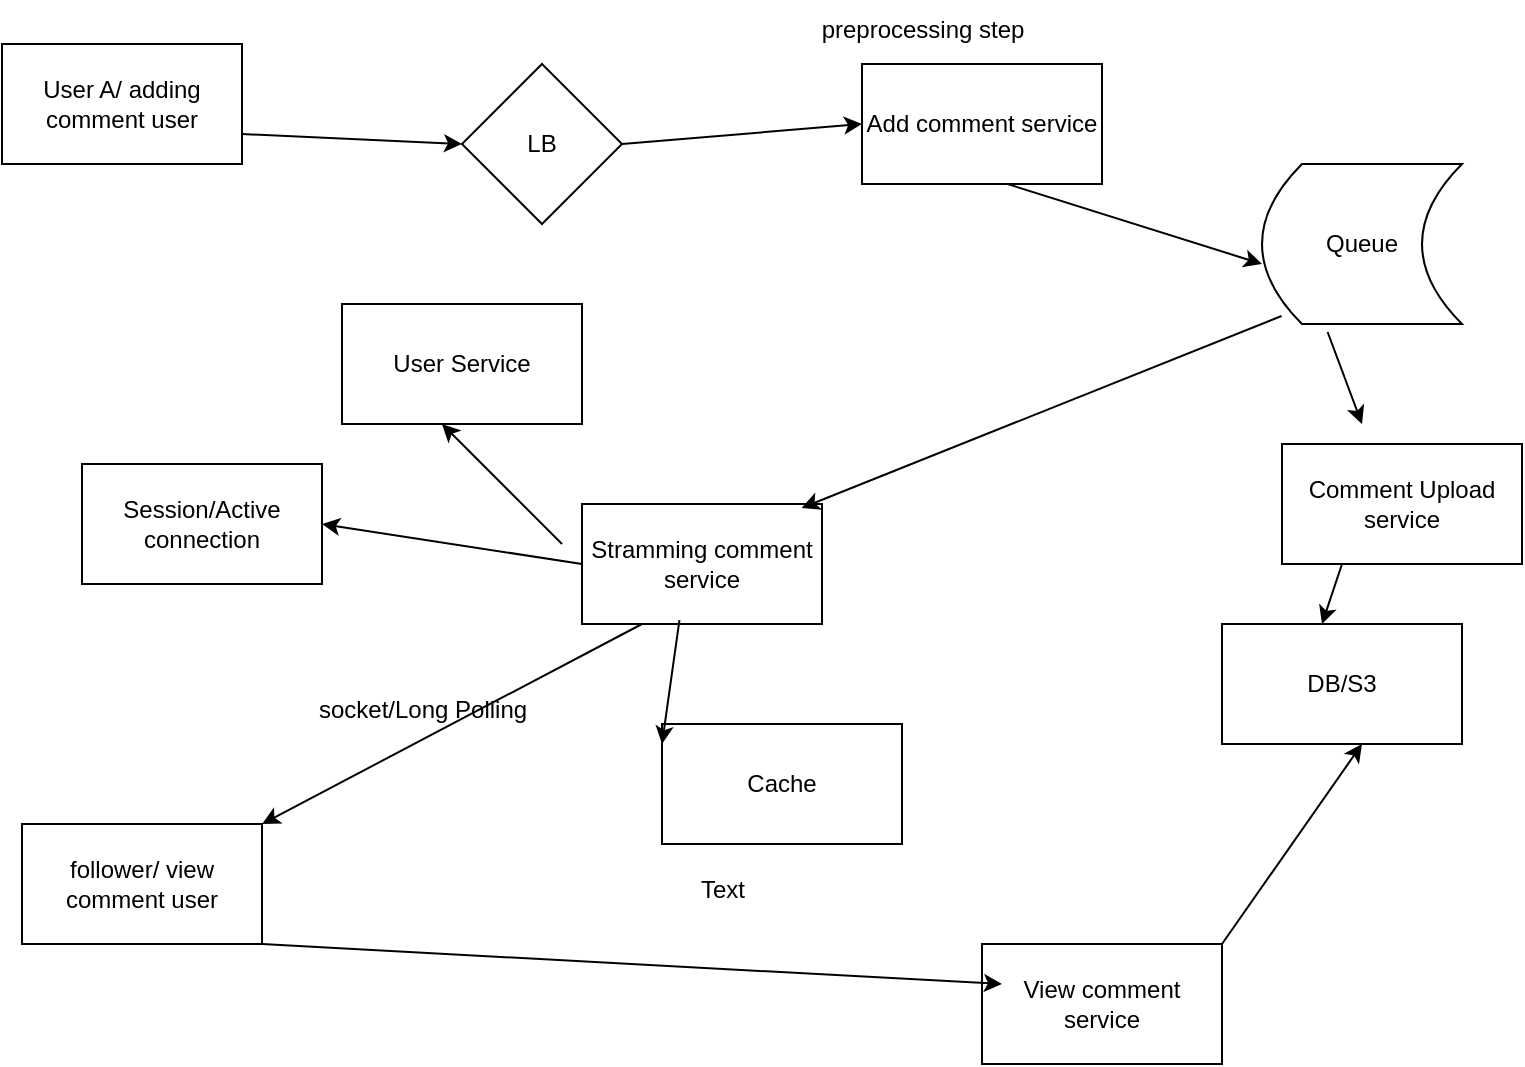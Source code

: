 <mxfile version="22.1.16" type="device">
  <diagram name="Page-1" id="gAybWdLIFcvAJPXLhk_q">
    <mxGraphModel dx="1754" dy="896" grid="1" gridSize="10" guides="1" tooltips="1" connect="1" arrows="1" fold="1" page="1" pageScale="1" pageWidth="850" pageHeight="1100" math="0" shadow="0">
      <root>
        <mxCell id="0" />
        <mxCell id="1" parent="0" />
        <mxCell id="VG9rCIq1iW1vo5ly2vEa-1" value="User A/ adding comment user" style="rounded=0;whiteSpace=wrap;html=1;" vertex="1" parent="1">
          <mxGeometry x="30" y="130" width="120" height="60" as="geometry" />
        </mxCell>
        <mxCell id="VG9rCIq1iW1vo5ly2vEa-2" value="follower/ view comment user" style="rounded=0;whiteSpace=wrap;html=1;" vertex="1" parent="1">
          <mxGeometry x="40" y="520" width="120" height="60" as="geometry" />
        </mxCell>
        <mxCell id="VG9rCIq1iW1vo5ly2vEa-3" value="LB" style="rhombus;whiteSpace=wrap;html=1;" vertex="1" parent="1">
          <mxGeometry x="260" y="140" width="80" height="80" as="geometry" />
        </mxCell>
        <mxCell id="VG9rCIq1iW1vo5ly2vEa-4" value="" style="endArrow=classic;html=1;rounded=0;exitX=1;exitY=0.75;exitDx=0;exitDy=0;" edge="1" parent="1" source="VG9rCIq1iW1vo5ly2vEa-1">
          <mxGeometry width="50" height="50" relative="1" as="geometry">
            <mxPoint x="210" y="230" as="sourcePoint" />
            <mxPoint x="260" y="180" as="targetPoint" />
          </mxGeometry>
        </mxCell>
        <mxCell id="VG9rCIq1iW1vo5ly2vEa-5" value="" style="endArrow=classic;html=1;rounded=0;" edge="1" parent="1">
          <mxGeometry width="50" height="50" relative="1" as="geometry">
            <mxPoint x="340" y="180" as="sourcePoint" />
            <mxPoint x="460" y="170" as="targetPoint" />
          </mxGeometry>
        </mxCell>
        <mxCell id="VG9rCIq1iW1vo5ly2vEa-6" value="Add comment service" style="rounded=0;whiteSpace=wrap;html=1;" vertex="1" parent="1">
          <mxGeometry x="460" y="140" width="120" height="60" as="geometry" />
        </mxCell>
        <mxCell id="VG9rCIq1iW1vo5ly2vEa-7" value="Stramming comment service" style="rounded=0;whiteSpace=wrap;html=1;" vertex="1" parent="1">
          <mxGeometry x="320" y="360" width="120" height="60" as="geometry" />
        </mxCell>
        <mxCell id="VG9rCIq1iW1vo5ly2vEa-8" value="User Service" style="rounded=0;whiteSpace=wrap;html=1;" vertex="1" parent="1">
          <mxGeometry x="200" y="260" width="120" height="60" as="geometry" />
        </mxCell>
        <mxCell id="VG9rCIq1iW1vo5ly2vEa-10" value="Queue" style="shape=dataStorage;whiteSpace=wrap;html=1;fixedSize=1;" vertex="1" parent="1">
          <mxGeometry x="660" y="190" width="100" height="80" as="geometry" />
        </mxCell>
        <mxCell id="VG9rCIq1iW1vo5ly2vEa-11" value="" style="endArrow=classic;html=1;rounded=0;exitX=0.606;exitY=1;exitDx=0;exitDy=0;exitPerimeter=0;" edge="1" parent="1" source="VG9rCIq1iW1vo5ly2vEa-6">
          <mxGeometry width="50" height="50" relative="1" as="geometry">
            <mxPoint x="610" y="290" as="sourcePoint" />
            <mxPoint x="660" y="240" as="targetPoint" />
          </mxGeometry>
        </mxCell>
        <mxCell id="VG9rCIq1iW1vo5ly2vEa-12" value="Comment Upload service" style="rounded=0;whiteSpace=wrap;html=1;" vertex="1" parent="1">
          <mxGeometry x="670" y="330" width="120" height="60" as="geometry" />
        </mxCell>
        <mxCell id="VG9rCIq1iW1vo5ly2vEa-13" value="DB/S3" style="rounded=0;whiteSpace=wrap;html=1;" vertex="1" parent="1">
          <mxGeometry x="640" y="420" width="120" height="60" as="geometry" />
        </mxCell>
        <mxCell id="VG9rCIq1iW1vo5ly2vEa-14" value="" style="endArrow=classic;html=1;rounded=0;exitX=0.25;exitY=1;exitDx=0;exitDy=0;" edge="1" parent="1" source="VG9rCIq1iW1vo5ly2vEa-12">
          <mxGeometry width="50" height="50" relative="1" as="geometry">
            <mxPoint x="640" y="470" as="sourcePoint" />
            <mxPoint x="690" y="420" as="targetPoint" />
          </mxGeometry>
        </mxCell>
        <mxCell id="VG9rCIq1iW1vo5ly2vEa-15" value="" style="endArrow=classic;html=1;rounded=0;exitX=0.328;exitY=1.05;exitDx=0;exitDy=0;exitPerimeter=0;" edge="1" parent="1" source="VG9rCIq1iW1vo5ly2vEa-10">
          <mxGeometry width="50" height="50" relative="1" as="geometry">
            <mxPoint x="620" y="370" as="sourcePoint" />
            <mxPoint x="710" y="320" as="targetPoint" />
          </mxGeometry>
        </mxCell>
        <mxCell id="VG9rCIq1iW1vo5ly2vEa-16" value="" style="endArrow=classic;html=1;rounded=0;exitX=0.098;exitY=0.95;exitDx=0;exitDy=0;exitPerimeter=0;entryX=0.915;entryY=0.033;entryDx=0;entryDy=0;entryPerimeter=0;" edge="1" parent="1" source="VG9rCIq1iW1vo5ly2vEa-10" target="VG9rCIq1iW1vo5ly2vEa-7">
          <mxGeometry width="50" height="50" relative="1" as="geometry">
            <mxPoint x="510" y="350" as="sourcePoint" />
            <mxPoint x="560" y="300" as="targetPoint" />
          </mxGeometry>
        </mxCell>
        <mxCell id="VG9rCIq1iW1vo5ly2vEa-17" value="" style="endArrow=classic;html=1;rounded=0;exitX=0.25;exitY=1;exitDx=0;exitDy=0;entryX=1;entryY=0;entryDx=0;entryDy=0;" edge="1" parent="1" source="VG9rCIq1iW1vo5ly2vEa-7" target="VG9rCIq1iW1vo5ly2vEa-2">
          <mxGeometry width="50" height="50" relative="1" as="geometry">
            <mxPoint x="200" y="510" as="sourcePoint" />
            <mxPoint x="250" y="460" as="targetPoint" />
          </mxGeometry>
        </mxCell>
        <mxCell id="VG9rCIq1iW1vo5ly2vEa-18" value="" style="endArrow=classic;html=1;rounded=0;" edge="1" parent="1">
          <mxGeometry width="50" height="50" relative="1" as="geometry">
            <mxPoint x="310" y="380" as="sourcePoint" />
            <mxPoint x="250" y="320" as="targetPoint" />
          </mxGeometry>
        </mxCell>
        <mxCell id="VG9rCIq1iW1vo5ly2vEa-19" value="Cache" style="rounded=0;whiteSpace=wrap;html=1;" vertex="1" parent="1">
          <mxGeometry x="360" y="470" width="120" height="60" as="geometry" />
        </mxCell>
        <mxCell id="VG9rCIq1iW1vo5ly2vEa-20" value="" style="endArrow=classic;html=1;rounded=0;exitX=0.406;exitY=0.967;exitDx=0;exitDy=0;exitPerimeter=0;" edge="1" parent="1" source="VG9rCIq1iW1vo5ly2vEa-7">
          <mxGeometry width="50" height="50" relative="1" as="geometry">
            <mxPoint x="310" y="530" as="sourcePoint" />
            <mxPoint x="360" y="480" as="targetPoint" />
          </mxGeometry>
        </mxCell>
        <mxCell id="VG9rCIq1iW1vo5ly2vEa-21" value="Text" style="text;html=1;align=center;verticalAlign=middle;resizable=0;points=[];autosize=1;strokeColor=none;fillColor=none;" vertex="1" parent="1">
          <mxGeometry x="365" y="538" width="50" height="30" as="geometry" />
        </mxCell>
        <mxCell id="VG9rCIq1iW1vo5ly2vEa-23" value="socket/Long Polling" style="text;html=1;align=center;verticalAlign=middle;resizable=0;points=[];autosize=1;strokeColor=none;fillColor=none;" vertex="1" parent="1">
          <mxGeometry x="175" y="448" width="130" height="30" as="geometry" />
        </mxCell>
        <mxCell id="VG9rCIq1iW1vo5ly2vEa-24" value="preprocessing step" style="text;html=1;align=center;verticalAlign=middle;resizable=0;points=[];autosize=1;strokeColor=none;fillColor=none;" vertex="1" parent="1">
          <mxGeometry x="430" y="108" width="120" height="30" as="geometry" />
        </mxCell>
        <mxCell id="VG9rCIq1iW1vo5ly2vEa-25" value="View comment service" style="rounded=0;whiteSpace=wrap;html=1;" vertex="1" parent="1">
          <mxGeometry x="520" y="580" width="120" height="60" as="geometry" />
        </mxCell>
        <mxCell id="VG9rCIq1iW1vo5ly2vEa-26" value="" style="endArrow=classic;html=1;rounded=0;exitX=1;exitY=1;exitDx=0;exitDy=0;" edge="1" parent="1" source="VG9rCIq1iW1vo5ly2vEa-2">
          <mxGeometry width="50" height="50" relative="1" as="geometry">
            <mxPoint x="480" y="650" as="sourcePoint" />
            <mxPoint x="530" y="600" as="targetPoint" />
          </mxGeometry>
        </mxCell>
        <mxCell id="VG9rCIq1iW1vo5ly2vEa-27" value="" style="endArrow=classic;html=1;rounded=0;exitX=1;exitY=0;exitDx=0;exitDy=0;" edge="1" parent="1" source="VG9rCIq1iW1vo5ly2vEa-25">
          <mxGeometry width="50" height="50" relative="1" as="geometry">
            <mxPoint x="660" y="530" as="sourcePoint" />
            <mxPoint x="710" y="480" as="targetPoint" />
          </mxGeometry>
        </mxCell>
        <mxCell id="VG9rCIq1iW1vo5ly2vEa-28" value="Session/Active connection" style="rounded=0;whiteSpace=wrap;html=1;" vertex="1" parent="1">
          <mxGeometry x="70" y="340" width="120" height="60" as="geometry" />
        </mxCell>
        <mxCell id="VG9rCIq1iW1vo5ly2vEa-29" value="" style="endArrow=classic;html=1;rounded=0;exitX=0;exitY=0.5;exitDx=0;exitDy=0;" edge="1" parent="1" source="VG9rCIq1iW1vo5ly2vEa-7">
          <mxGeometry width="50" height="50" relative="1" as="geometry">
            <mxPoint x="140" y="420" as="sourcePoint" />
            <mxPoint x="190" y="370" as="targetPoint" />
          </mxGeometry>
        </mxCell>
      </root>
    </mxGraphModel>
  </diagram>
</mxfile>
